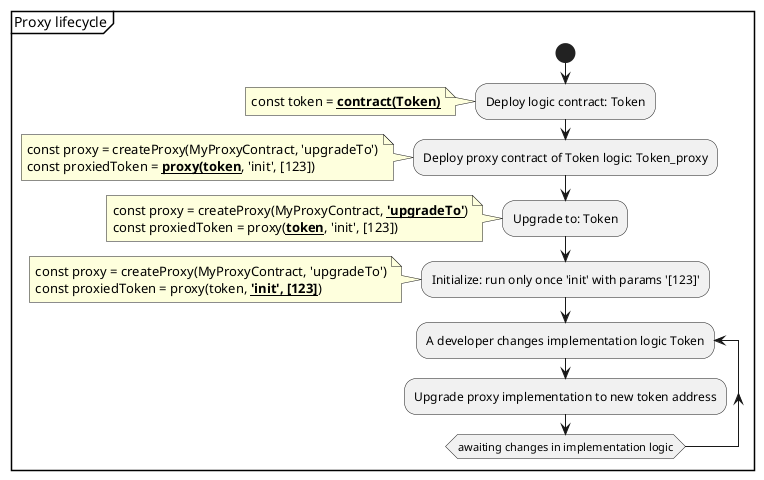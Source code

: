 @startuml
partition "Proxy lifecycle" {
start
:Deploy logic contract: Token;
note left
const token = __**contract(Token)**__
end note
:Deploy proxy contract of Token logic: Token_proxy;
note left
const proxy = createProxy(MyProxyContract, 'upgradeTo')
const proxiedToken = __**proxy(token**__, 'init', [123])
end note
:Upgrade to: Token;
note left
const proxy = createProxy(MyProxyContract, __**'upgradeTo'**__)
const proxiedToken = proxy(__**token**__, 'init', [123])
end note
:Initialize: run only once 'init' with params '[123]';
note left
const proxy = createProxy(MyProxyContract, 'upgradeTo')
const proxiedToken = proxy(token, __**'init', [123]**__)
end note

repeat :A developer changes implementation logic Token;
  :Upgrade proxy implementation to new token address;
repeat while (awaiting changes in implementation logic)

@enduml
